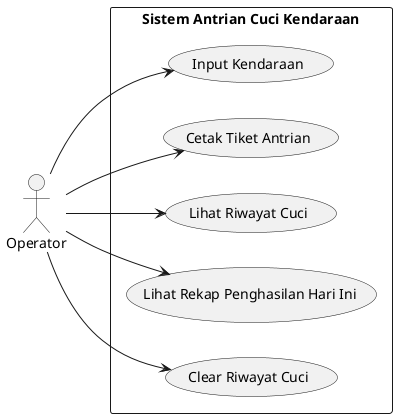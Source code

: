 @startuml
left to right direction
actor Operator

rectangle "Sistem Antrian Cuci Kendaraan" {
    usecase "Input Kendaraan" as UC1
    usecase "Cetak Tiket Antrian" as UC2
    usecase "Lihat Riwayat Cuci" as UC3
    usecase "Lihat Rekap Penghasilan Hari Ini" as UC4
    usecase "Clear Riwayat Cuci" as UC5
}

Operator --> UC1
Operator --> UC2
Operator --> UC3
Operator --> UC4
Operator --> UC5
@enduml
